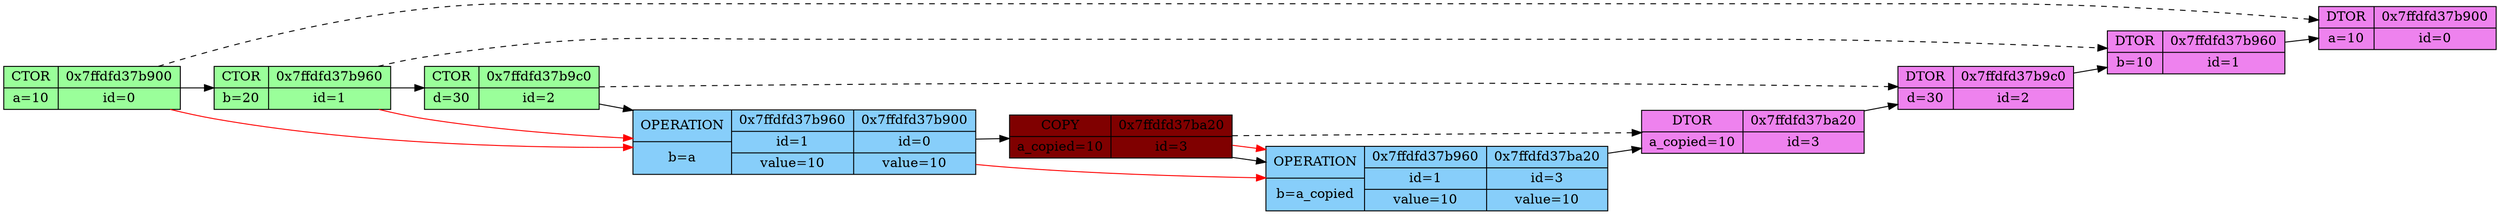 digraph graphname {
	rankdir = LR;
	node0CTOR [shape="record", style="filled", fillcolor="palegreen1", label="{{CTOR | a=10}|{0x7ffdfd37b900 | id=0}}"]
	node1CTOR [shape="record", style="filled", fillcolor="palegreen1", label="{{CTOR | b=20}|{0x7ffdfd37b960 | id=1}}"]
	node0CTOR -> node1CTOR
	node2CTOR [shape="record", style="filled", fillcolor="palegreen1", label="{{CTOR | d=30}|{0x7ffdfd37b9c0 | id=2}}"]
	node1CTOR -> node2CTOR
	node1OPERATION0 [shape="record", style="filled", fillcolor="lightskyblue", label="{{OPERATION | b=a}|{0x7ffdfd37b960 | id=1 | value=10}|{0x7ffdfd37b900 | id=0 | value=10}}"]
	node2CTOR -> node1OPERATION0
	node1CTOR -> node1OPERATION0[color="red"]
	node0CTOR -> node1OPERATION0[color="red"]
	node3COPY [shape="record", style="filled", fillcolor="webmaroon", label="{{COPY | a_copied=10}|{0x7ffdfd37ba20 | id=3}}"]
	node1OPERATION0 -> node3COPY
	node1OPERATION3 [shape="record", style="filled", fillcolor="lightskyblue", label="{{OPERATION | b=a_copied}|{0x7ffdfd37b960 | id=1 | value=10}|{0x7ffdfd37ba20 | id=3 | value=10}}"]
	node3COPY -> node1OPERATION3
	node1OPERATION0 -> node1OPERATION3[color="red"]
	node3COPY -> node1OPERATION3[color="red"]
	node3DTOR [shape="record", style="filled", fillcolor="violet", label="{{DTOR | a_copied=10}|{0x7ffdfd37ba20 | id=3}}"]
	node1OPERATION3 -> node3DTOR
	node3COPY -> node3DTOR[style="dashed"]
	node2DTOR [shape="record", style="filled", fillcolor="violet", label="{{DTOR | d=30}|{0x7ffdfd37b9c0 | id=2}}"]
	node3DTOR -> node2DTOR
	node2CTOR -> node2DTOR[style="dashed"]
	node1DTOR [shape="record", style="filled", fillcolor="violet", label="{{DTOR | b=10}|{0x7ffdfd37b960 | id=1}}"]
	node2DTOR -> node1DTOR
	node1CTOR -> node1DTOR[style="dashed"]
	node0DTOR [shape="record", style="filled", fillcolor="violet", label="{{DTOR | a=10}|{0x7ffdfd37b900 | id=0}}"]
	node1DTOR -> node0DTOR
	node0CTOR -> node0DTOR[style="dashed"]
}
